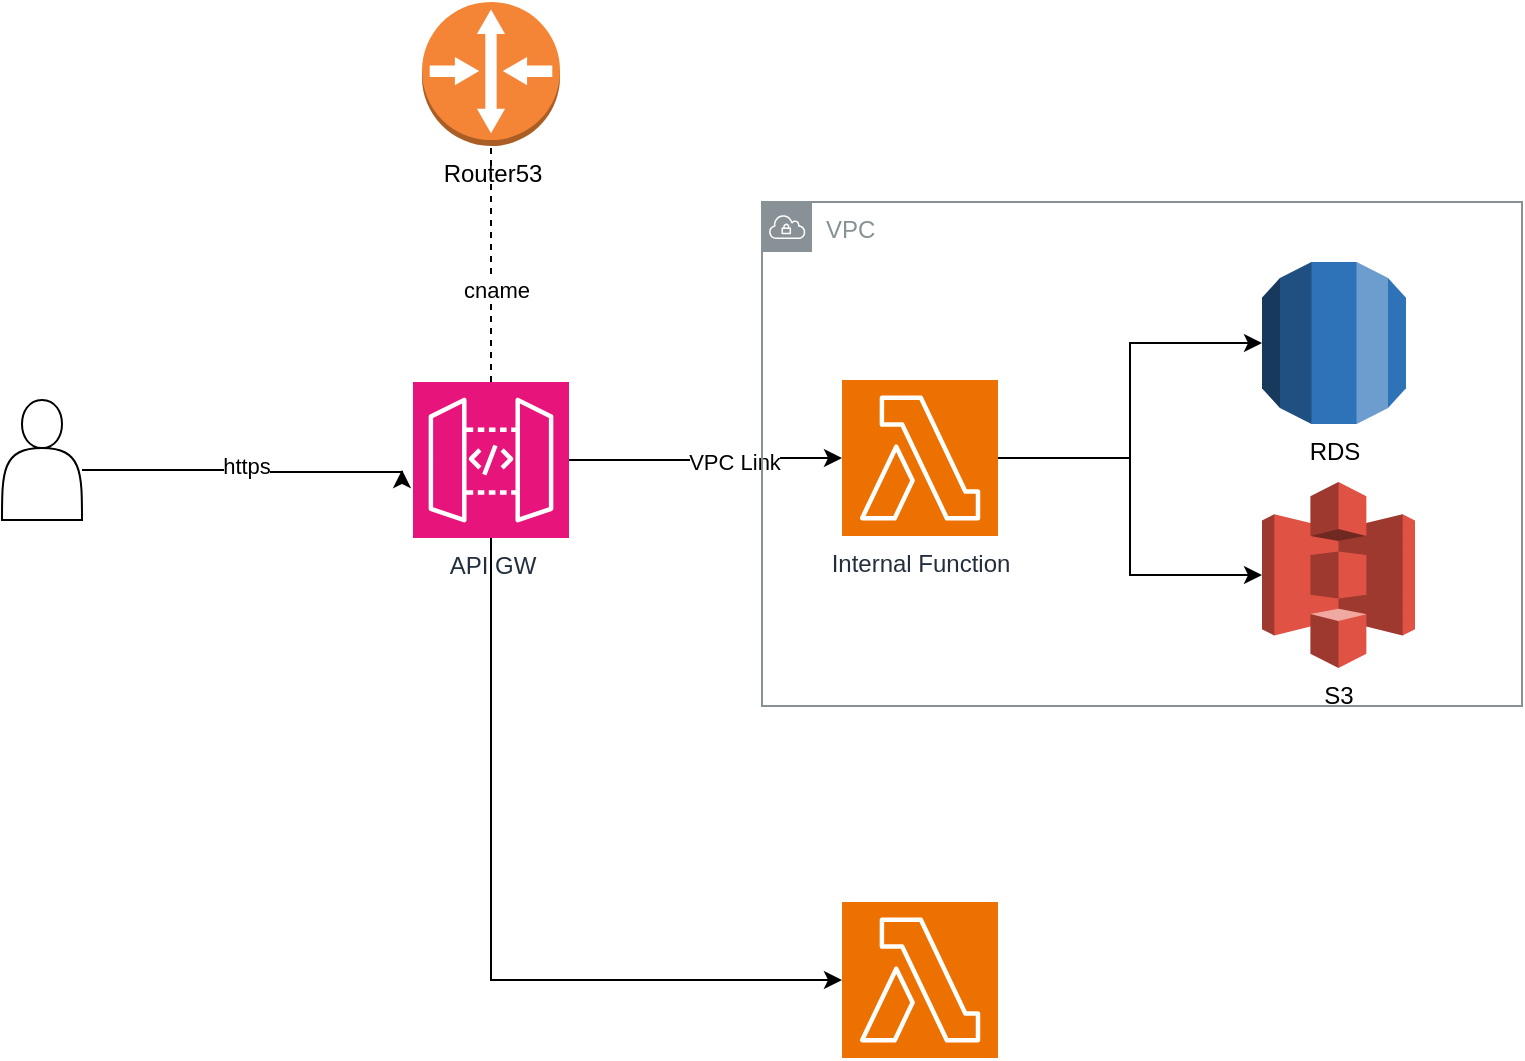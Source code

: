 <mxfile version="28.0.1">
  <diagram name="Page-1" id="Sqly4A1CR8OW14GbjRbu">
    <mxGraphModel dx="916" dy="504" grid="1" gridSize="10" guides="1" tooltips="1" connect="1" arrows="1" fold="1" page="1" pageScale="1" pageWidth="850" pageHeight="1100" math="0" shadow="0">
      <root>
        <mxCell id="0" />
        <mxCell id="1" parent="0" />
        <mxCell id="v7fJk_tXxCjoUoqcx3kz-2" value="Router53" style="outlineConnect=0;dashed=0;verticalLabelPosition=bottom;verticalAlign=top;align=center;html=1;shape=mxgraph.aws3.router;fillColor=#F58536;gradientColor=none;" vertex="1" parent="1">
          <mxGeometry x="260" y="150" width="69" height="72" as="geometry" />
        </mxCell>
        <mxCell id="v7fJk_tXxCjoUoqcx3kz-16" style="edgeStyle=orthogonalEdgeStyle;rounded=0;orthogonalLoop=1;jettySize=auto;html=1;" edge="1" parent="1" source="v7fJk_tXxCjoUoqcx3kz-3" target="v7fJk_tXxCjoUoqcx3kz-10">
          <mxGeometry relative="1" as="geometry" />
        </mxCell>
        <mxCell id="v7fJk_tXxCjoUoqcx3kz-18" value="VPC Link" style="edgeLabel;html=1;align=center;verticalAlign=middle;resizable=0;points=[];" vertex="1" connectable="0" parent="v7fJk_tXxCjoUoqcx3kz-16">
          <mxGeometry x="0.215" y="-2" relative="1" as="geometry">
            <mxPoint as="offset" />
          </mxGeometry>
        </mxCell>
        <mxCell id="v7fJk_tXxCjoUoqcx3kz-3" value="API GW" style="sketch=0;points=[[0,0,0],[0.25,0,0],[0.5,0,0],[0.75,0,0],[1,0,0],[0,1,0],[0.25,1,0],[0.5,1,0],[0.75,1,0],[1,1,0],[0,0.25,0],[0,0.5,0],[0,0.75,0],[1,0.25,0],[1,0.5,0],[1,0.75,0]];outlineConnect=0;fontColor=#232F3E;fillColor=#E7157B;strokeColor=#ffffff;dashed=0;verticalLabelPosition=bottom;verticalAlign=top;align=center;html=1;fontSize=12;fontStyle=0;aspect=fixed;shape=mxgraph.aws4.resourceIcon;resIcon=mxgraph.aws4.api_gateway;" vertex="1" parent="1">
          <mxGeometry x="255.5" y="340" width="78" height="78" as="geometry" />
        </mxCell>
        <mxCell id="v7fJk_tXxCjoUoqcx3kz-4" value="" style="endArrow=none;dashed=1;html=1;rounded=0;exitX=0.5;exitY=0;exitDx=0;exitDy=0;exitPerimeter=0;entryX=0.5;entryY=1;entryDx=0;entryDy=0;entryPerimeter=0;" edge="1" parent="1" source="v7fJk_tXxCjoUoqcx3kz-3" target="v7fJk_tXxCjoUoqcx3kz-2">
          <mxGeometry width="50" height="50" relative="1" as="geometry">
            <mxPoint x="400" y="290" as="sourcePoint" />
            <mxPoint x="450" y="240" as="targetPoint" />
          </mxGeometry>
        </mxCell>
        <mxCell id="v7fJk_tXxCjoUoqcx3kz-8" value="cname" style="edgeLabel;html=1;align=center;verticalAlign=middle;resizable=0;points=[];" vertex="1" connectable="0" parent="v7fJk_tXxCjoUoqcx3kz-4">
          <mxGeometry x="-0.211" y="-2" relative="1" as="geometry">
            <mxPoint as="offset" />
          </mxGeometry>
        </mxCell>
        <mxCell id="v7fJk_tXxCjoUoqcx3kz-6" style="edgeStyle=orthogonalEdgeStyle;rounded=0;orthogonalLoop=1;jettySize=auto;html=1;" edge="1" parent="1">
          <mxGeometry relative="1" as="geometry">
            <mxPoint x="250" y="384" as="targetPoint" />
            <mxPoint x="90" y="384" as="sourcePoint" />
            <Array as="points">
              <mxPoint x="170" y="384" />
              <mxPoint x="170" y="385" />
            </Array>
          </mxGeometry>
        </mxCell>
        <mxCell id="v7fJk_tXxCjoUoqcx3kz-7" value="https" style="edgeLabel;html=1;align=center;verticalAlign=middle;resizable=0;points=[];" vertex="1" connectable="0" parent="v7fJk_tXxCjoUoqcx3kz-6">
          <mxGeometry x="0.027" y="3" relative="1" as="geometry">
            <mxPoint as="offset" />
          </mxGeometry>
        </mxCell>
        <mxCell id="v7fJk_tXxCjoUoqcx3kz-5" value="" style="shape=actor;whiteSpace=wrap;html=1;" vertex="1" parent="1">
          <mxGeometry x="50" y="349" width="40" height="60" as="geometry" />
        </mxCell>
        <mxCell id="v7fJk_tXxCjoUoqcx3kz-9" value="VPC" style="sketch=0;outlineConnect=0;gradientColor=none;html=1;whiteSpace=wrap;fontSize=12;fontStyle=0;shape=mxgraph.aws4.group;grIcon=mxgraph.aws4.group_vpc;strokeColor=#879196;fillColor=none;verticalAlign=top;align=left;spacingLeft=30;fontColor=#879196;dashed=0;" vertex="1" parent="1">
          <mxGeometry x="430" y="250" width="380" height="252" as="geometry" />
        </mxCell>
        <mxCell id="v7fJk_tXxCjoUoqcx3kz-14" style="edgeStyle=orthogonalEdgeStyle;rounded=0;orthogonalLoop=1;jettySize=auto;html=1;" edge="1" parent="1" source="v7fJk_tXxCjoUoqcx3kz-10" target="v7fJk_tXxCjoUoqcx3kz-12">
          <mxGeometry relative="1" as="geometry" />
        </mxCell>
        <mxCell id="v7fJk_tXxCjoUoqcx3kz-15" style="edgeStyle=orthogonalEdgeStyle;rounded=0;orthogonalLoop=1;jettySize=auto;html=1;" edge="1" parent="1" source="v7fJk_tXxCjoUoqcx3kz-10" target="v7fJk_tXxCjoUoqcx3kz-13">
          <mxGeometry relative="1" as="geometry" />
        </mxCell>
        <mxCell id="v7fJk_tXxCjoUoqcx3kz-10" value="Internal Function" style="sketch=0;points=[[0,0,0],[0.25,0,0],[0.5,0,0],[0.75,0,0],[1,0,0],[0,1,0],[0.25,1,0],[0.5,1,0],[0.75,1,0],[1,1,0],[0,0.25,0],[0,0.5,0],[0,0.75,0],[1,0.25,0],[1,0.5,0],[1,0.75,0]];outlineConnect=0;fontColor=#232F3E;fillColor=#ED7100;strokeColor=#ffffff;dashed=0;verticalLabelPosition=bottom;verticalAlign=top;align=center;html=1;fontSize=12;fontStyle=0;aspect=fixed;shape=mxgraph.aws4.resourceIcon;resIcon=mxgraph.aws4.lambda;" vertex="1" parent="1">
          <mxGeometry x="470" y="339" width="78" height="78" as="geometry" />
        </mxCell>
        <mxCell id="v7fJk_tXxCjoUoqcx3kz-11" value="" style="sketch=0;points=[[0,0,0],[0.25,0,0],[0.5,0,0],[0.75,0,0],[1,0,0],[0,1,0],[0.25,1,0],[0.5,1,0],[0.75,1,0],[1,1,0],[0,0.25,0],[0,0.5,0],[0,0.75,0],[1,0.25,0],[1,0.5,0],[1,0.75,0]];outlineConnect=0;fontColor=#232F3E;fillColor=#ED7100;strokeColor=#ffffff;dashed=0;verticalLabelPosition=bottom;verticalAlign=top;align=center;html=1;fontSize=12;fontStyle=0;aspect=fixed;shape=mxgraph.aws4.resourceIcon;resIcon=mxgraph.aws4.lambda;" vertex="1" parent="1">
          <mxGeometry x="470" y="600" width="78" height="78" as="geometry" />
        </mxCell>
        <mxCell id="v7fJk_tXxCjoUoqcx3kz-12" value="RDS" style="outlineConnect=0;dashed=0;verticalLabelPosition=bottom;verticalAlign=top;align=center;html=1;shape=mxgraph.aws3.rds;fillColor=#2E73B8;gradientColor=none;" vertex="1" parent="1">
          <mxGeometry x="680" y="280" width="72" height="81" as="geometry" />
        </mxCell>
        <mxCell id="v7fJk_tXxCjoUoqcx3kz-13" value="S3" style="outlineConnect=0;dashed=0;verticalLabelPosition=bottom;verticalAlign=top;align=center;html=1;shape=mxgraph.aws3.s3;fillColor=#E05243;gradientColor=none;" vertex="1" parent="1">
          <mxGeometry x="680" y="390" width="76.5" height="93" as="geometry" />
        </mxCell>
        <mxCell id="v7fJk_tXxCjoUoqcx3kz-17" style="edgeStyle=orthogonalEdgeStyle;rounded=0;orthogonalLoop=1;jettySize=auto;html=1;entryX=0;entryY=0.5;entryDx=0;entryDy=0;entryPerimeter=0;" edge="1" parent="1" source="v7fJk_tXxCjoUoqcx3kz-3" target="v7fJk_tXxCjoUoqcx3kz-11">
          <mxGeometry relative="1" as="geometry">
            <Array as="points">
              <mxPoint x="295" y="639" />
            </Array>
          </mxGeometry>
        </mxCell>
      </root>
    </mxGraphModel>
  </diagram>
</mxfile>
